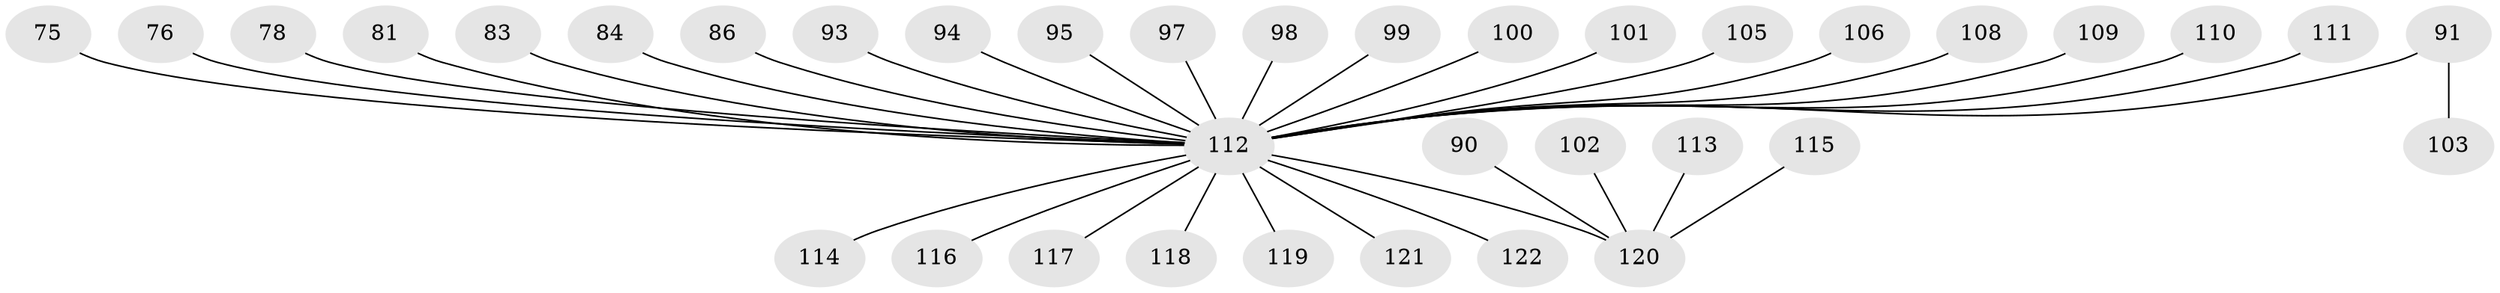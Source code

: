 // original degree distribution, {4: 0.05737704918032787, 5: 0.040983606557377046, 3: 0.13934426229508196, 7: 0.00819672131147541, 2: 0.23770491803278687, 6: 0.01639344262295082, 1: 0.5}
// Generated by graph-tools (version 1.1) at 2025/55/03/04/25 21:55:58]
// undirected, 36 vertices, 35 edges
graph export_dot {
graph [start="1"]
  node [color=gray90,style=filled];
  75;
  76 [super="+32+38"];
  78;
  81;
  83;
  84;
  86;
  90;
  91;
  93 [super="+89"];
  94;
  95;
  97;
  98;
  99;
  100;
  101;
  102;
  103;
  105;
  106;
  108;
  109;
  110;
  111;
  112 [super="+37+88+47+61+107+68+71+80+87"];
  113;
  114 [super="+60+77"];
  115;
  116 [super="+69"];
  117 [super="+85"];
  118;
  119;
  120 [super="+56+79+58+96+104+74+82"];
  121;
  122;
  75 -- 112;
  76 -- 112;
  78 -- 112;
  81 -- 112;
  83 -- 112;
  84 -- 112;
  86 -- 112;
  90 -- 120;
  91 -- 103;
  91 -- 112;
  93 -- 112;
  94 -- 112;
  95 -- 112;
  97 -- 112;
  98 -- 112;
  99 -- 112;
  100 -- 112;
  101 -- 112;
  102 -- 120;
  105 -- 112;
  106 -- 112;
  108 -- 112;
  109 -- 112;
  110 -- 112;
  111 -- 112;
  112 -- 121;
  112 -- 114;
  112 -- 119;
  112 -- 118;
  112 -- 120;
  112 -- 122;
  112 -- 116;
  112 -- 117;
  113 -- 120;
  115 -- 120;
}
